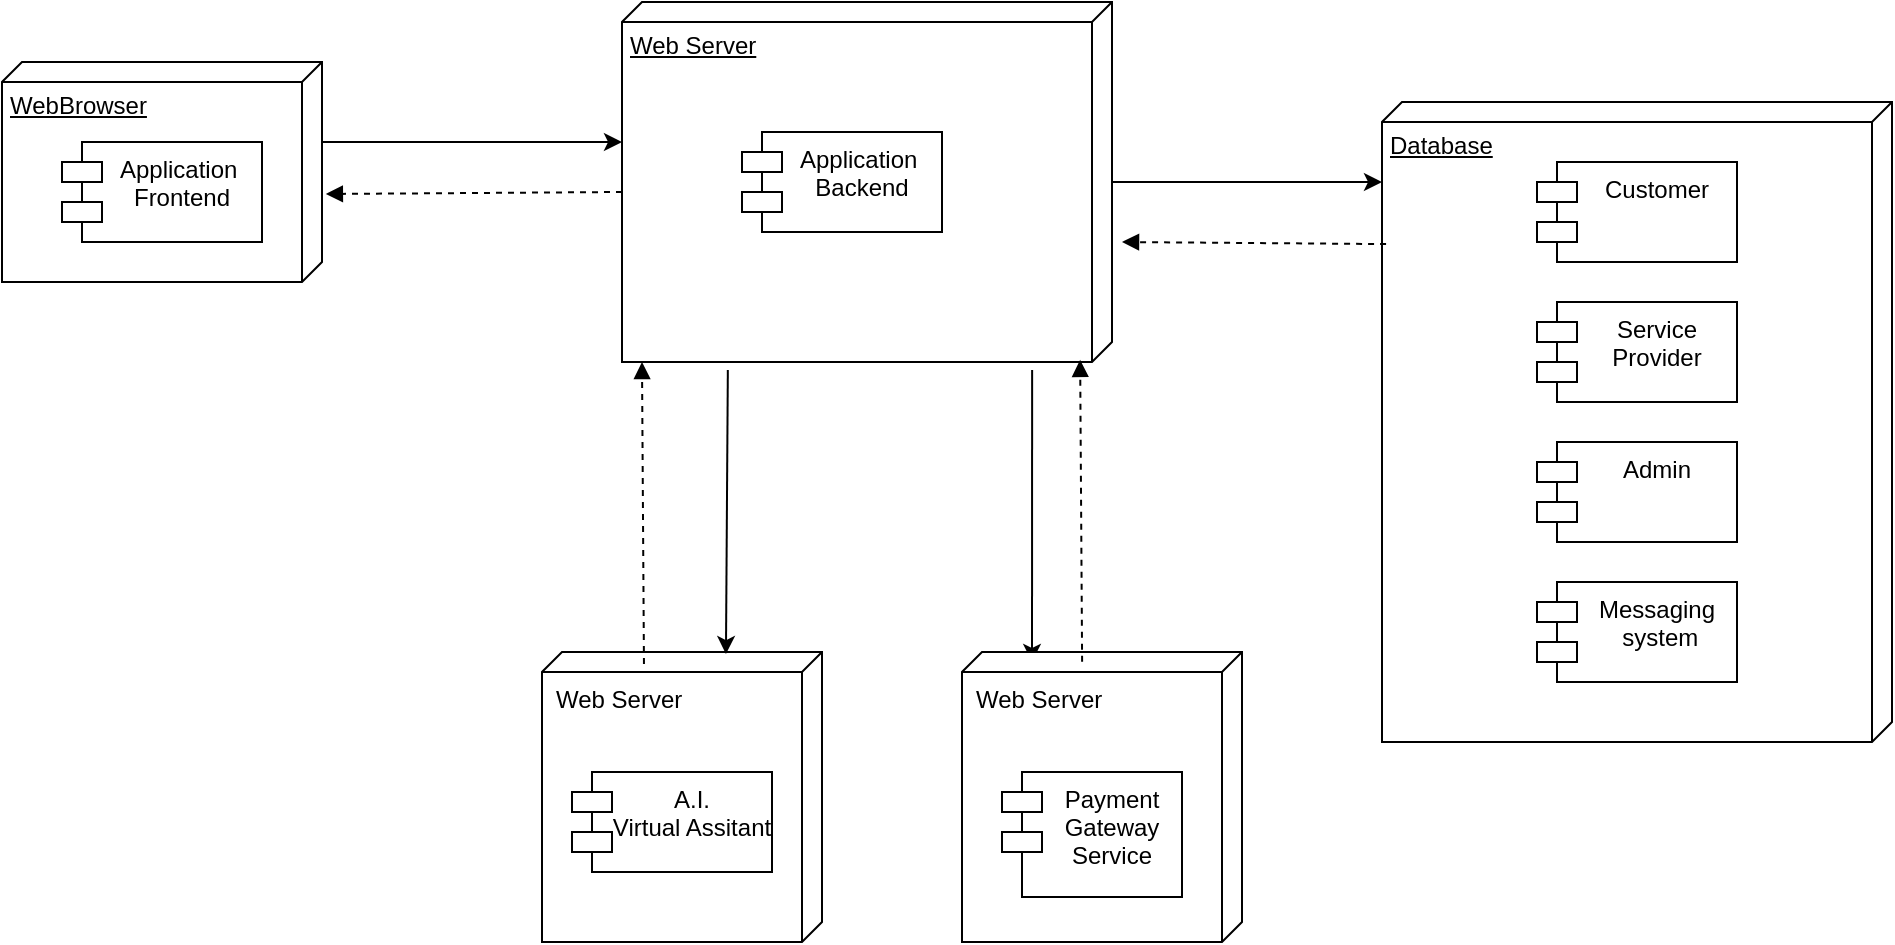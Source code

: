 <mxfile>
    <diagram id="D5GCJ1XY5_jmwkEJlXv-" name="Page-1">
        <mxGraphModel dx="1144" dy="519" grid="1" gridSize="10" guides="1" tooltips="1" connect="1" arrows="1" fold="1" page="1" pageScale="1" pageWidth="850" pageHeight="1100" math="0" shadow="0">
            <root>
                <mxCell id="0"/>
                <mxCell id="1" parent="0"/>
                <mxCell id="23" style="edgeStyle=none;html=1;entryX=0.389;entryY=1;entryDx=0;entryDy=0;entryPerimeter=0;exitX=0.364;exitY=0;exitDx=0;exitDy=0;exitPerimeter=0;" edge="1" parent="1" source="3" target="17">
                    <mxGeometry relative="1" as="geometry"/>
                </mxCell>
                <mxCell id="3" value="WebBrowser" style="verticalAlign=top;align=left;spacingTop=8;spacingLeft=2;spacingRight=12;shape=cube;size=10;direction=south;fontStyle=4;html=1;" vertex="1" parent="1">
                    <mxGeometry x="40" y="120" width="160" height="110" as="geometry"/>
                </mxCell>
                <mxCell id="7" value="Database" style="verticalAlign=top;align=left;spacingTop=8;spacingLeft=2;spacingRight=12;shape=cube;size=10;direction=south;fontStyle=4;html=1;" vertex="1" parent="1">
                    <mxGeometry x="730" y="140" width="255" height="320" as="geometry"/>
                </mxCell>
                <mxCell id="11" value="Web Server" style="verticalAlign=top;align=left;shape=cube;size=10;direction=south;fontStyle=0;html=1;boundedLbl=1;spacingLeft=5;" vertex="1" parent="1">
                    <mxGeometry x="310" y="415" width="140" height="145" as="geometry"/>
                </mxCell>
                <mxCell id="13" value="Customer" style="shape=module;align=left;spacingLeft=20;align=center;verticalAlign=top;" vertex="1" parent="1">
                    <mxGeometry x="807.5" y="170" width="100" height="50" as="geometry"/>
                </mxCell>
                <mxCell id="14" value="Service &#10;Provider" style="shape=module;align=left;spacingLeft=20;align=center;verticalAlign=top;" vertex="1" parent="1">
                    <mxGeometry x="807.5" y="240" width="100" height="50" as="geometry"/>
                </mxCell>
                <mxCell id="15" value="Admin" style="shape=module;align=left;spacingLeft=20;align=center;verticalAlign=top;" vertex="1" parent="1">
                    <mxGeometry x="807.5" y="310" width="100" height="50" as="geometry"/>
                </mxCell>
                <mxCell id="24" style="edgeStyle=none;html=1;entryX=0.007;entryY=0.343;entryDx=0;entryDy=0;entryPerimeter=0;exitX=1.022;exitY=0.784;exitDx=0;exitDy=0;exitPerimeter=0;" edge="1" parent="1" source="17" target="11">
                    <mxGeometry relative="1" as="geometry"/>
                </mxCell>
                <mxCell id="25" style="edgeStyle=none;html=1;exitX=1.022;exitY=0.163;exitDx=0;exitDy=0;exitPerimeter=0;entryX=0.034;entryY=0.75;entryDx=0;entryDy=0;entryPerimeter=0;" edge="1" parent="1" source="17" target="21">
                    <mxGeometry relative="1" as="geometry">
                        <mxPoint x="574" y="410" as="targetPoint"/>
                    </mxGeometry>
                </mxCell>
                <mxCell id="26" style="edgeStyle=none;html=1;" edge="1" parent="1" source="17">
                    <mxGeometry relative="1" as="geometry">
                        <mxPoint x="730" y="180" as="targetPoint"/>
                    </mxGeometry>
                </mxCell>
                <mxCell id="17" value="Web Server" style="verticalAlign=top;align=left;spacingTop=8;spacingLeft=2;spacingRight=12;shape=cube;size=10;direction=south;fontStyle=4;html=1;" vertex="1" parent="1">
                    <mxGeometry x="350" y="90" width="245" height="180" as="geometry"/>
                </mxCell>
                <mxCell id="18" value="Application &#10;Backend" style="shape=module;align=left;spacingLeft=20;align=center;verticalAlign=top;" vertex="1" parent="1">
                    <mxGeometry x="410" y="155" width="100" height="50" as="geometry"/>
                </mxCell>
                <mxCell id="19" value="Application &#10;Frontend" style="shape=module;align=left;spacingLeft=20;align=center;verticalAlign=top;" vertex="1" parent="1">
                    <mxGeometry x="70" y="160" width="100" height="50" as="geometry"/>
                </mxCell>
                <mxCell id="20" value="A.I.&#10;Virtual Assitant" style="shape=module;align=left;spacingLeft=20;align=center;verticalAlign=top;" vertex="1" parent="1">
                    <mxGeometry x="325" y="475" width="100" height="50" as="geometry"/>
                </mxCell>
                <mxCell id="21" value="Web Server" style="verticalAlign=top;align=left;shape=cube;size=10;direction=south;fontStyle=0;html=1;boundedLbl=1;spacingLeft=5;" vertex="1" parent="1">
                    <mxGeometry x="520" y="415" width="140" height="145" as="geometry"/>
                </mxCell>
                <mxCell id="22" value="Payment&#10;Gateway&#10;Service" style="shape=module;align=left;spacingLeft=20;align=center;verticalAlign=top;" vertex="1" parent="1">
                    <mxGeometry x="540" y="475" width="90" height="62.5" as="geometry"/>
                </mxCell>
                <mxCell id="31" value="" style="html=1;verticalAlign=bottom;labelBackgroundColor=none;endArrow=block;endFill=1;dashed=1;entryX=0.994;entryY=0.065;entryDx=0;entryDy=0;entryPerimeter=0;exitX=0.034;exitY=0.571;exitDx=0;exitDy=0;exitPerimeter=0;" edge="1" parent="1" source="21" target="17">
                    <mxGeometry width="160" relative="1" as="geometry">
                        <mxPoint x="590" y="410" as="sourcePoint"/>
                        <mxPoint x="580" y="320" as="targetPoint"/>
                    </mxGeometry>
                </mxCell>
                <mxCell id="32" value="" style="html=1;verticalAlign=bottom;labelBackgroundColor=none;endArrow=block;endFill=1;dashed=1;exitX=0.222;exitY=0.992;exitDx=0;exitDy=0;exitPerimeter=0;" edge="1" parent="1" source="7">
                    <mxGeometry width="160" relative="1" as="geometry">
                        <mxPoint x="720" y="210" as="sourcePoint"/>
                        <mxPoint x="600" y="210" as="targetPoint"/>
                    </mxGeometry>
                </mxCell>
                <mxCell id="33" value="" style="html=1;verticalAlign=bottom;labelBackgroundColor=none;endArrow=block;endFill=1;dashed=1;entryX=0.994;entryY=0.065;entryDx=0;entryDy=0;entryPerimeter=0;exitX=0.034;exitY=0.571;exitDx=0;exitDy=0;exitPerimeter=0;" edge="1" parent="1">
                    <mxGeometry width="160" relative="1" as="geometry">
                        <mxPoint x="360.98" y="421.01" as="sourcePoint"/>
                        <mxPoint x="359.995" y="270.0" as="targetPoint"/>
                    </mxGeometry>
                </mxCell>
                <mxCell id="34" value="Messaging&#10; system" style="shape=module;align=left;spacingLeft=20;align=center;verticalAlign=top;" vertex="1" parent="1">
                    <mxGeometry x="807.5" y="380" width="100" height="50" as="geometry"/>
                </mxCell>
                <mxCell id="35" value="" style="html=1;verticalAlign=bottom;labelBackgroundColor=none;endArrow=block;endFill=1;dashed=1;exitX=0;exitY=0;exitDx=95;exitDy=245;exitPerimeter=0;entryX=0.6;entryY=-0.012;entryDx=0;entryDy=0;entryPerimeter=0;" edge="1" parent="1" source="17" target="3">
                    <mxGeometry width="160" relative="1" as="geometry">
                        <mxPoint x="200.99" y="340.51" as="sourcePoint"/>
                        <mxPoint x="200.005" y="189.5" as="targetPoint"/>
                    </mxGeometry>
                </mxCell>
            </root>
        </mxGraphModel>
    </diagram>
</mxfile>